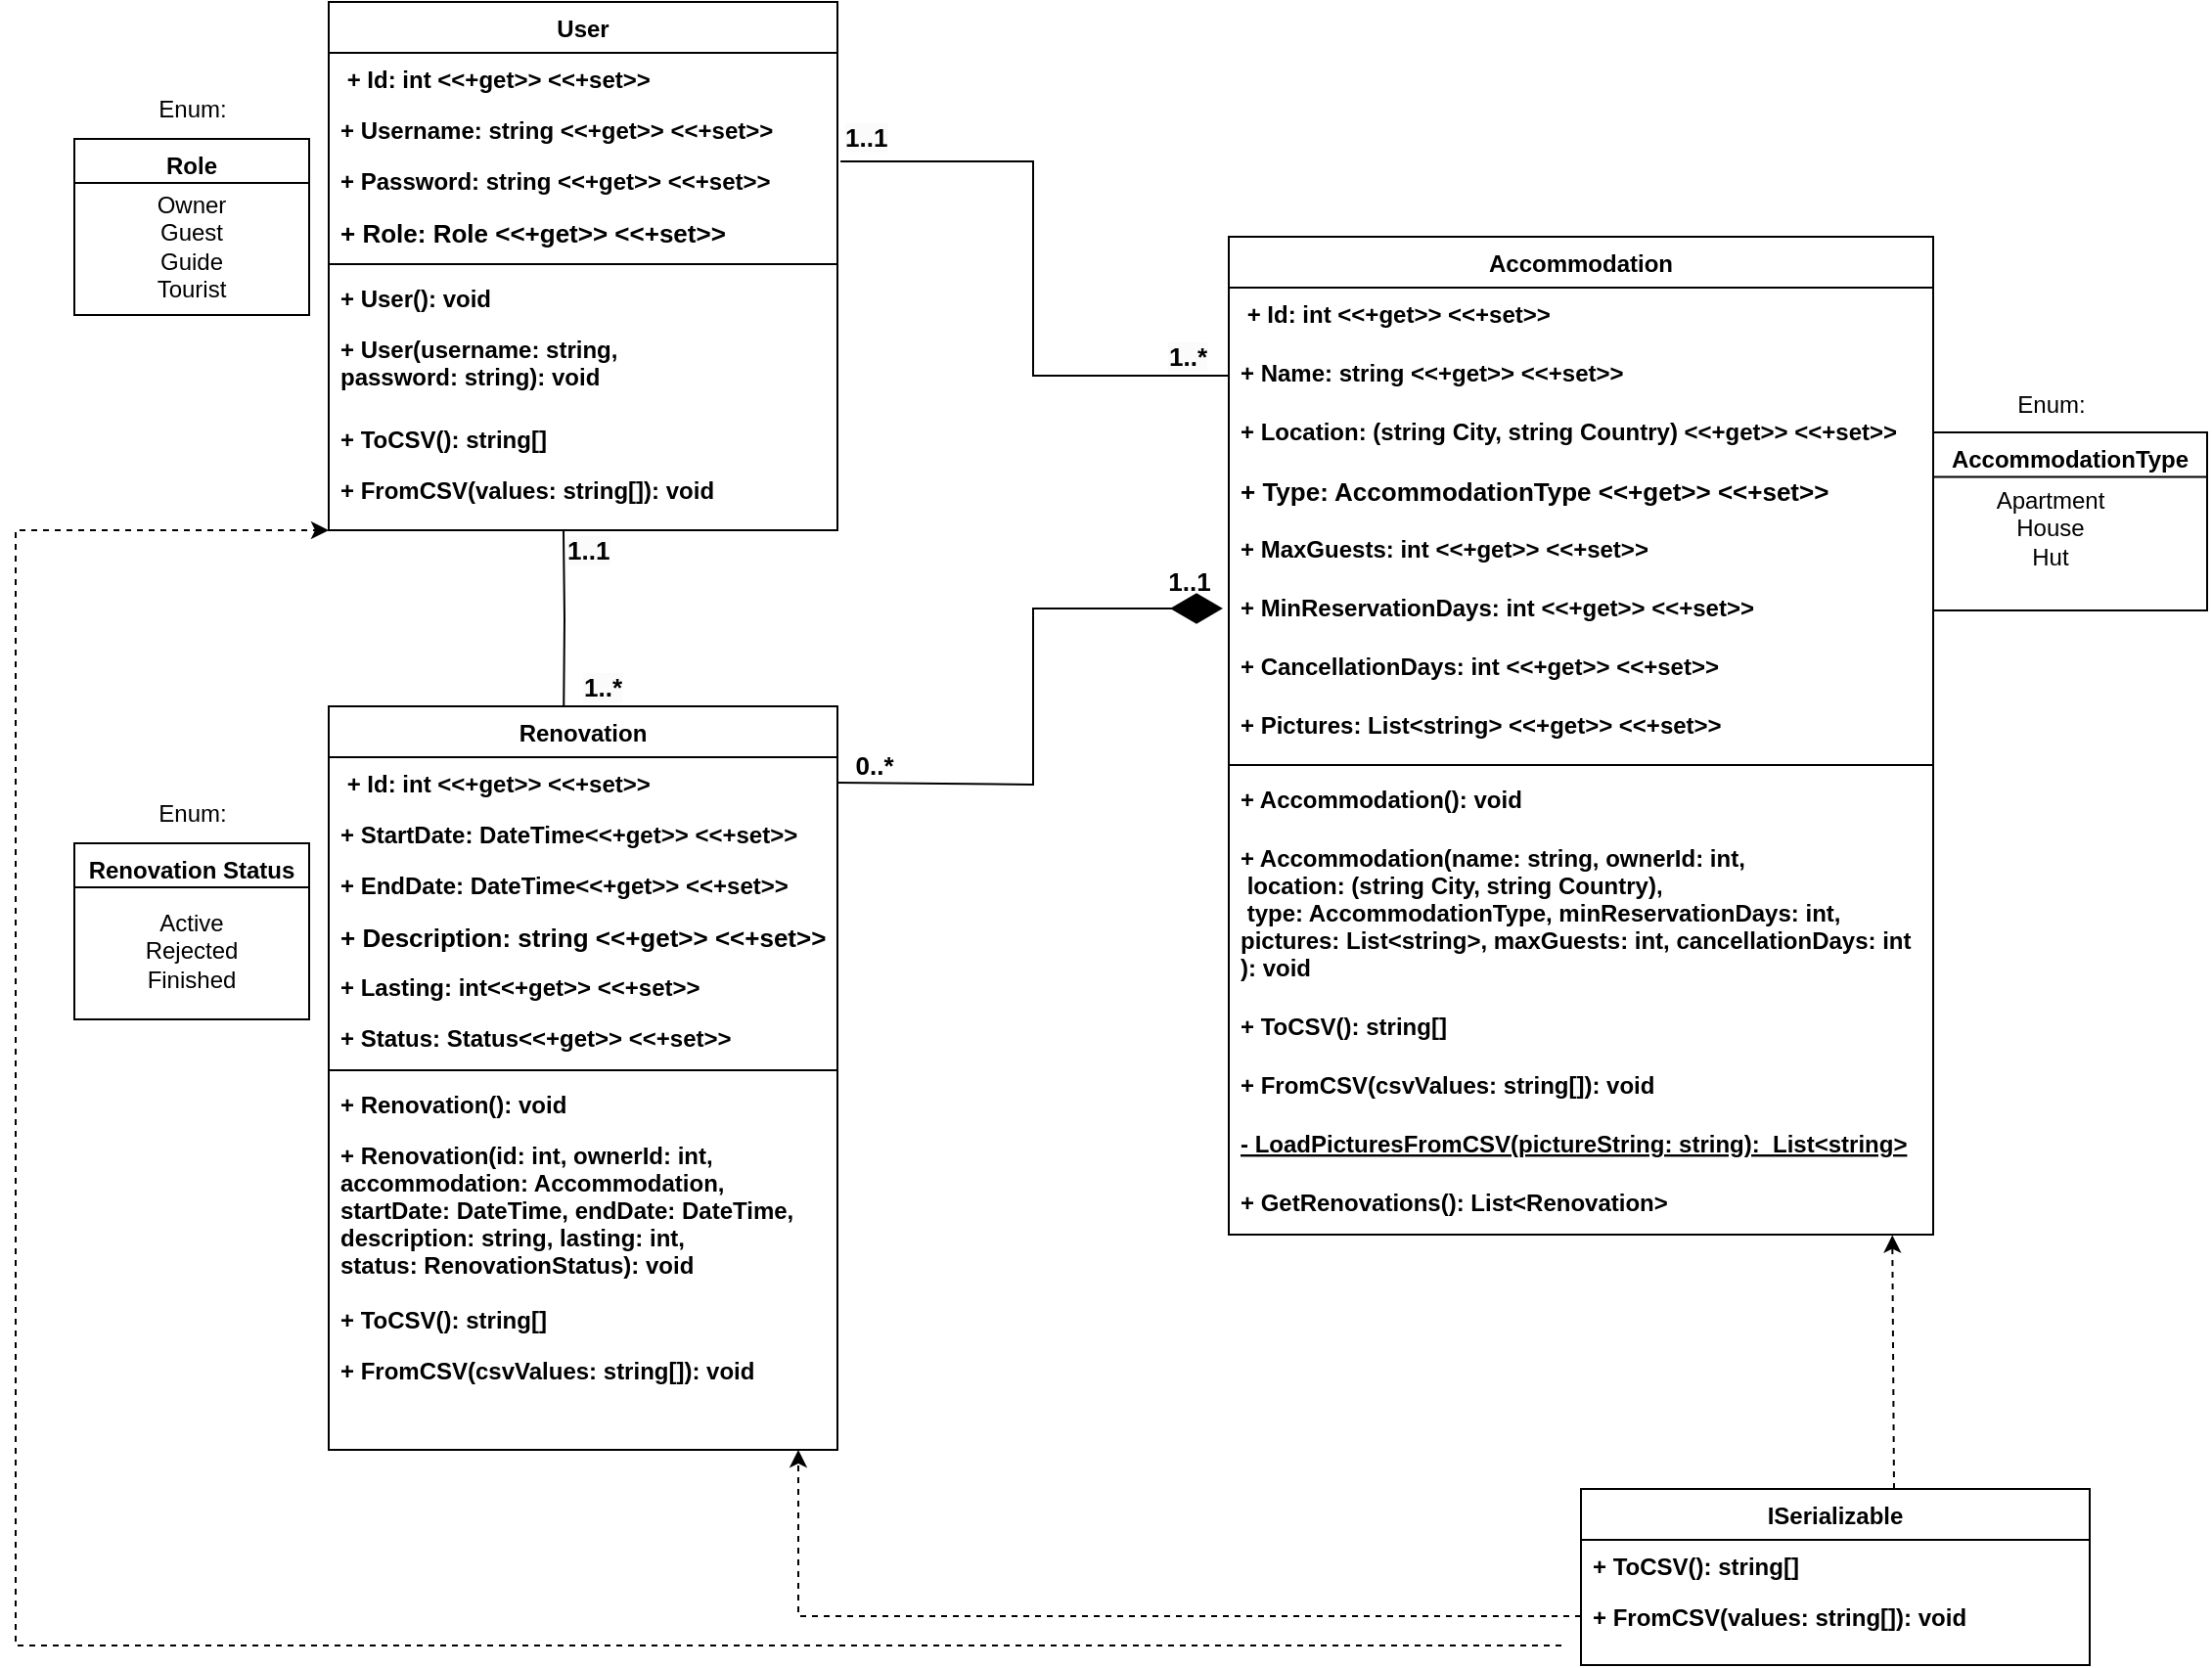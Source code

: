 <mxfile version="24.4.3" type="device">
  <diagram id="C5RBs43oDa-KdzZeNtuy" name="Page-1">
    <mxGraphModel dx="1899" dy="1755" grid="1" gridSize="10" guides="1" tooltips="1" connect="1" arrows="1" fold="1" page="1" pageScale="1" pageWidth="827" pageHeight="1169" math="0" shadow="0">
      <root>
        <mxCell id="WIyWlLk6GJQsqaUBKTNV-0" />
        <mxCell id="WIyWlLk6GJQsqaUBKTNV-1" parent="WIyWlLk6GJQsqaUBKTNV-0" />
        <mxCell id="2lrr0RWnBTzThKrsvwz9-69" value="Renovation" style="swimlane;fontStyle=1;align=center;verticalAlign=top;childLayout=stackLayout;horizontal=1;startSize=26;horizontalStack=0;resizeParent=1;resizeLast=0;collapsible=1;marginBottom=0;rounded=0;shadow=0;strokeWidth=1;" parent="WIyWlLk6GJQsqaUBKTNV-1" vertex="1">
          <mxGeometry x="120" y="-800" width="260" height="380" as="geometry">
            <mxRectangle x="120" y="-800" width="160" height="26" as="alternateBounds" />
          </mxGeometry>
        </mxCell>
        <mxCell id="2lrr0RWnBTzThKrsvwz9-70" value=" + Id: int &lt;&lt;+get&gt;&gt; &lt;&lt;+set&gt;&gt;" style="text;align=left;verticalAlign=top;spacingLeft=4;spacingRight=4;overflow=hidden;rotatable=0;points=[[0,0.5],[1,0.5]];portConstraint=eastwest;fontStyle=1" parent="2lrr0RWnBTzThKrsvwz9-69" vertex="1">
          <mxGeometry y="26" width="260" height="26" as="geometry" />
        </mxCell>
        <mxCell id="2lrr0RWnBTzThKrsvwz9-71" value="+ StartDate: DateTime&lt;&lt;+get&gt;&gt; &lt;&lt;+set&gt;&gt;" style="text;align=left;verticalAlign=top;spacingLeft=4;spacingRight=4;overflow=hidden;rotatable=0;points=[[0,0.5],[1,0.5]];portConstraint=eastwest;rounded=0;shadow=0;html=0;fontStyle=1" parent="2lrr0RWnBTzThKrsvwz9-69" vertex="1">
          <mxGeometry y="52" width="260" height="26" as="geometry" />
        </mxCell>
        <mxCell id="2lrr0RWnBTzThKrsvwz9-72" value="+ EndDate: DateTime&lt;&lt;+get&gt;&gt; &lt;&lt;+set&gt;&gt;" style="text;align=left;verticalAlign=top;spacingLeft=4;spacingRight=4;overflow=hidden;rotatable=0;points=[[0,0.5],[1,0.5]];portConstraint=eastwest;rounded=0;shadow=0;html=0;fontStyle=1" parent="2lrr0RWnBTzThKrsvwz9-69" vertex="1">
          <mxGeometry y="78" width="260" height="26" as="geometry" />
        </mxCell>
        <mxCell id="2lrr0RWnBTzThKrsvwz9-73" value="+ Description: string &lt;&lt;+get&gt;&gt; &lt;&lt;+set&gt;&gt;" style="text;align=left;verticalAlign=top;spacingLeft=4;spacingRight=4;overflow=hidden;rotatable=0;points=[[0,0.5],[1,0.5]];portConstraint=eastwest;rounded=0;shadow=0;html=0;fontSize=13;fontStyle=1" parent="2lrr0RWnBTzThKrsvwz9-69" vertex="1">
          <mxGeometry y="104" width="260" height="26" as="geometry" />
        </mxCell>
        <mxCell id="2lrr0RWnBTzThKrsvwz9-74" value="+ Lasting: int&lt;&lt;+get&gt;&gt; &lt;&lt;+set&gt;&gt;" style="text;align=left;verticalAlign=top;spacingLeft=4;spacingRight=4;overflow=hidden;rotatable=0;points=[[0,0.5],[1,0.5]];portConstraint=eastwest;rounded=0;shadow=0;html=0;fontStyle=1" parent="2lrr0RWnBTzThKrsvwz9-69" vertex="1">
          <mxGeometry y="130" width="260" height="26" as="geometry" />
        </mxCell>
        <mxCell id="2lrr0RWnBTzThKrsvwz9-77" value="+ Status: Status&lt;&lt;+get&gt;&gt; &lt;&lt;+set&gt;&gt;" style="text;align=left;verticalAlign=top;spacingLeft=4;spacingRight=4;overflow=hidden;rotatable=0;points=[[0,0.5],[1,0.5]];portConstraint=eastwest;fontStyle=1" parent="2lrr0RWnBTzThKrsvwz9-69" vertex="1">
          <mxGeometry y="156" width="260" height="26" as="geometry" />
        </mxCell>
        <mxCell id="2lrr0RWnBTzThKrsvwz9-75" value="" style="line;html=1;strokeWidth=1;align=left;verticalAlign=middle;spacingTop=-1;spacingLeft=3;spacingRight=3;rotatable=0;labelPosition=right;points=[];portConstraint=eastwest;fontStyle=1" parent="2lrr0RWnBTzThKrsvwz9-69" vertex="1">
          <mxGeometry y="182" width="260" height="8" as="geometry" />
        </mxCell>
        <mxCell id="2lrr0RWnBTzThKrsvwz9-76" value="+ Renovation(): void" style="text;align=left;verticalAlign=top;spacingLeft=4;spacingRight=4;overflow=hidden;rotatable=0;points=[[0,0.5],[1,0.5]];portConstraint=eastwest;fontStyle=1" parent="2lrr0RWnBTzThKrsvwz9-69" vertex="1">
          <mxGeometry y="190" width="260" height="26" as="geometry" />
        </mxCell>
        <mxCell id="2lrr0RWnBTzThKrsvwz9-82" value="+ Renovation(id: int, ownerId: int, &#xa;accommodation: Accommodation, &#xa;startDate: DateTime, endDate: DateTime,&#xa;description: string, lasting: int,&#xa;status: RenovationStatus): void" style="text;align=left;verticalAlign=top;spacingLeft=4;spacingRight=4;overflow=hidden;rotatable=0;points=[[0,0.5],[1,0.5]];portConstraint=eastwest;fontStyle=1" parent="2lrr0RWnBTzThKrsvwz9-69" vertex="1">
          <mxGeometry y="216" width="260" height="84" as="geometry" />
        </mxCell>
        <mxCell id="2lrr0RWnBTzThKrsvwz9-83" value="+ ToCSV(): string[]" style="text;align=left;verticalAlign=top;spacingLeft=4;spacingRight=4;overflow=hidden;rotatable=0;points=[[0,0.5],[1,0.5]];portConstraint=eastwest;fontStyle=1" parent="2lrr0RWnBTzThKrsvwz9-69" vertex="1">
          <mxGeometry y="300" width="260" height="26" as="geometry" />
        </mxCell>
        <mxCell id="2lrr0RWnBTzThKrsvwz9-84" value="+ FromCSV(csvValues: string[]): void" style="text;align=left;verticalAlign=top;spacingLeft=4;spacingRight=4;overflow=hidden;rotatable=0;points=[[0,0.5],[1,0.5]];portConstraint=eastwest;fontStyle=1" parent="2lrr0RWnBTzThKrsvwz9-69" vertex="1">
          <mxGeometry y="326" width="260" height="26" as="geometry" />
        </mxCell>
        <mxCell id="2lrr0RWnBTzThKrsvwz9-85" value="&lt;div&gt;&lt;b&gt;Renovation Status&lt;/b&gt;&lt;/div&gt;" style="rounded=0;whiteSpace=wrap;html=1;verticalAlign=top;fillColor=none;" parent="WIyWlLk6GJQsqaUBKTNV-1" vertex="1">
          <mxGeometry x="-10" y="-730" width="120" height="90" as="geometry" />
        </mxCell>
        <mxCell id="2lrr0RWnBTzThKrsvwz9-86" value="Active&lt;div&gt;Rejected&lt;/div&gt;&lt;div&gt;Finished&lt;/div&gt;" style="text;html=1;align=center;verticalAlign=middle;whiteSpace=wrap;rounded=0;" parent="WIyWlLk6GJQsqaUBKTNV-1" vertex="1">
          <mxGeometry x="20" y="-690" width="60" height="30" as="geometry" />
        </mxCell>
        <mxCell id="2lrr0RWnBTzThKrsvwz9-87" value="" style="endArrow=none;html=1;rounded=0;entryX=1;entryY=0.25;entryDx=0;entryDy=0;exitX=0;exitY=0.25;exitDx=0;exitDy=0;" parent="WIyWlLk6GJQsqaUBKTNV-1" source="2lrr0RWnBTzThKrsvwz9-85" target="2lrr0RWnBTzThKrsvwz9-85" edge="1">
          <mxGeometry width="50" height="50" relative="1" as="geometry">
            <mxPoint x="-10" y="-700" as="sourcePoint" />
            <mxPoint x="40" y="-750" as="targetPoint" />
          </mxGeometry>
        </mxCell>
        <mxCell id="2lrr0RWnBTzThKrsvwz9-88" value="Enum:" style="text;html=1;align=center;verticalAlign=middle;resizable=0;points=[];autosize=1;strokeColor=none;fillColor=none;" parent="WIyWlLk6GJQsqaUBKTNV-1" vertex="1">
          <mxGeometry x="20" y="-760" width="60" height="30" as="geometry" />
        </mxCell>
        <mxCell id="2lrr0RWnBTzThKrsvwz9-91" value="User" style="swimlane;fontStyle=1;align=center;verticalAlign=top;childLayout=stackLayout;horizontal=1;startSize=26;horizontalStack=0;resizeParent=1;resizeLast=0;collapsible=1;marginBottom=0;rounded=0;shadow=0;strokeWidth=1;" parent="WIyWlLk6GJQsqaUBKTNV-1" vertex="1">
          <mxGeometry x="120" y="-1160" width="260" height="270" as="geometry">
            <mxRectangle x="550" y="140" width="160" height="26" as="alternateBounds" />
          </mxGeometry>
        </mxCell>
        <mxCell id="2lrr0RWnBTzThKrsvwz9-92" value=" + Id: int &lt;&lt;+get&gt;&gt; &lt;&lt;+set&gt;&gt;" style="text;align=left;verticalAlign=top;spacingLeft=4;spacingRight=4;overflow=hidden;rotatable=0;points=[[0,0.5],[1,0.5]];portConstraint=eastwest;fontStyle=1" parent="2lrr0RWnBTzThKrsvwz9-91" vertex="1">
          <mxGeometry y="26" width="260" height="26" as="geometry" />
        </mxCell>
        <mxCell id="2lrr0RWnBTzThKrsvwz9-93" value="+ Username: string &lt;&lt;+get&gt;&gt; &lt;&lt;+set&gt;&gt;" style="text;align=left;verticalAlign=top;spacingLeft=4;spacingRight=4;overflow=hidden;rotatable=0;points=[[0,0.5],[1,0.5]];portConstraint=eastwest;rounded=0;shadow=0;html=0;fontStyle=1" parent="2lrr0RWnBTzThKrsvwz9-91" vertex="1">
          <mxGeometry y="52" width="260" height="26" as="geometry" />
        </mxCell>
        <mxCell id="2lrr0RWnBTzThKrsvwz9-94" value="+ Password: string &lt;&lt;+get&gt;&gt; &lt;&lt;+set&gt;&gt;" style="text;align=left;verticalAlign=top;spacingLeft=4;spacingRight=4;overflow=hidden;rotatable=0;points=[[0,0.5],[1,0.5]];portConstraint=eastwest;rounded=0;shadow=0;html=0;fontStyle=1" parent="2lrr0RWnBTzThKrsvwz9-91" vertex="1">
          <mxGeometry y="78" width="260" height="26" as="geometry" />
        </mxCell>
        <mxCell id="2lrr0RWnBTzThKrsvwz9-95" value="+ Role: Role &lt;&lt;+get&gt;&gt; &lt;&lt;+set&gt;&gt;" style="text;align=left;verticalAlign=top;spacingLeft=4;spacingRight=4;overflow=hidden;rotatable=0;points=[[0,0.5],[1,0.5]];portConstraint=eastwest;rounded=0;shadow=0;html=0;fontSize=13;fontStyle=1" parent="2lrr0RWnBTzThKrsvwz9-91" vertex="1">
          <mxGeometry y="104" width="260" height="26" as="geometry" />
        </mxCell>
        <mxCell id="2lrr0RWnBTzThKrsvwz9-98" value="" style="line;html=1;strokeWidth=1;align=left;verticalAlign=middle;spacingTop=-1;spacingLeft=3;spacingRight=3;rotatable=0;labelPosition=right;points=[];portConstraint=eastwest;fontStyle=1" parent="2lrr0RWnBTzThKrsvwz9-91" vertex="1">
          <mxGeometry y="130" width="260" height="8" as="geometry" />
        </mxCell>
        <mxCell id="2lrr0RWnBTzThKrsvwz9-99" value="+ User(): void" style="text;align=left;verticalAlign=top;spacingLeft=4;spacingRight=4;overflow=hidden;rotatable=0;points=[[0,0.5],[1,0.5]];portConstraint=eastwest;fontStyle=1" parent="2lrr0RWnBTzThKrsvwz9-91" vertex="1">
          <mxGeometry y="138" width="260" height="26" as="geometry" />
        </mxCell>
        <mxCell id="2lrr0RWnBTzThKrsvwz9-100" value="+ User(username: string,&#xa; password: string): void" style="text;align=left;verticalAlign=top;spacingLeft=4;spacingRight=4;overflow=hidden;rotatable=0;points=[[0,0.5],[1,0.5]];portConstraint=eastwest;fontStyle=1" parent="2lrr0RWnBTzThKrsvwz9-91" vertex="1">
          <mxGeometry y="164" width="260" height="46" as="geometry" />
        </mxCell>
        <mxCell id="2lrr0RWnBTzThKrsvwz9-101" value="+ ToCSV(): string[]" style="text;align=left;verticalAlign=top;spacingLeft=4;spacingRight=4;overflow=hidden;rotatable=0;points=[[0,0.5],[1,0.5]];portConstraint=eastwest;fontStyle=1" parent="2lrr0RWnBTzThKrsvwz9-91" vertex="1">
          <mxGeometry y="210" width="260" height="26" as="geometry" />
        </mxCell>
        <mxCell id="2lrr0RWnBTzThKrsvwz9-102" value="+ FromCSV(values: string[]): void" style="text;align=left;verticalAlign=top;spacingLeft=4;spacingRight=4;overflow=hidden;rotatable=0;points=[[0,0.5],[1,0.5]];portConstraint=eastwest;fontStyle=1" parent="2lrr0RWnBTzThKrsvwz9-91" vertex="1">
          <mxGeometry y="236" width="260" height="26" as="geometry" />
        </mxCell>
        <mxCell id="2lrr0RWnBTzThKrsvwz9-103" value="&lt;b&gt;Role&lt;/b&gt;&lt;br&gt;&lt;div&gt;&lt;b&gt;&lt;br&gt;&lt;/b&gt;&lt;/div&gt;" style="rounded=0;whiteSpace=wrap;html=1;verticalAlign=top;fillColor=none;" parent="WIyWlLk6GJQsqaUBKTNV-1" vertex="1">
          <mxGeometry x="-10" y="-1090" width="120" height="90" as="geometry" />
        </mxCell>
        <mxCell id="2lrr0RWnBTzThKrsvwz9-104" value="Owner&lt;br&gt;Guest&lt;br&gt;Guide&lt;br&gt;Tourist" style="text;html=1;align=center;verticalAlign=middle;whiteSpace=wrap;rounded=0;" parent="WIyWlLk6GJQsqaUBKTNV-1" vertex="1">
          <mxGeometry x="20" y="-1050" width="60" height="30" as="geometry" />
        </mxCell>
        <mxCell id="2lrr0RWnBTzThKrsvwz9-105" value="" style="endArrow=none;html=1;rounded=0;entryX=1;entryY=0.25;entryDx=0;entryDy=0;exitX=0;exitY=0.25;exitDx=0;exitDy=0;" parent="WIyWlLk6GJQsqaUBKTNV-1" source="2lrr0RWnBTzThKrsvwz9-103" target="2lrr0RWnBTzThKrsvwz9-103" edge="1">
          <mxGeometry width="50" height="50" relative="1" as="geometry">
            <mxPoint x="-10" y="-1060" as="sourcePoint" />
            <mxPoint x="40" y="-1110" as="targetPoint" />
          </mxGeometry>
        </mxCell>
        <mxCell id="2lrr0RWnBTzThKrsvwz9-106" value="Enum:" style="text;html=1;align=center;verticalAlign=middle;resizable=0;points=[];autosize=1;strokeColor=none;fillColor=none;" parent="WIyWlLk6GJQsqaUBKTNV-1" vertex="1">
          <mxGeometry x="20" y="-1120" width="60" height="30" as="geometry" />
        </mxCell>
        <mxCell id="2lrr0RWnBTzThKrsvwz9-107" value="Accommodation" style="swimlane;fontStyle=1;align=center;verticalAlign=top;childLayout=stackLayout;horizontal=1;startSize=26;horizontalStack=0;resizeParent=1;resizeLast=0;collapsible=1;marginBottom=0;rounded=0;shadow=0;strokeWidth=1;" parent="WIyWlLk6GJQsqaUBKTNV-1" vertex="1">
          <mxGeometry x="580" y="-1040" width="360" height="510" as="geometry">
            <mxRectangle x="550" y="140" width="160" height="26" as="alternateBounds" />
          </mxGeometry>
        </mxCell>
        <mxCell id="2lrr0RWnBTzThKrsvwz9-108" value=" + Id: int &lt;&lt;+get&gt;&gt; &lt;&lt;+set&gt;&gt;" style="text;align=left;verticalAlign=top;spacingLeft=4;spacingRight=4;overflow=hidden;rotatable=0;points=[[0,0.5],[1,0.5]];portConstraint=eastwest;fontStyle=1" parent="2lrr0RWnBTzThKrsvwz9-107" vertex="1">
          <mxGeometry y="26" width="360" height="30" as="geometry" />
        </mxCell>
        <mxCell id="2lrr0RWnBTzThKrsvwz9-109" value="+ Name: string &lt;&lt;+get&gt;&gt; &lt;&lt;+set&gt;&gt;" style="text;align=left;verticalAlign=top;spacingLeft=4;spacingRight=4;overflow=hidden;rotatable=0;points=[[0,0.5],[1,0.5]];portConstraint=eastwest;rounded=0;shadow=0;html=0;fontStyle=1" parent="2lrr0RWnBTzThKrsvwz9-107" vertex="1">
          <mxGeometry y="56" width="360" height="30" as="geometry" />
        </mxCell>
        <mxCell id="2lrr0RWnBTzThKrsvwz9-110" value="+ Location: (string City, string Country) &lt;&lt;+get&gt;&gt; &lt;&lt;+set&gt;&gt;" style="text;align=left;verticalAlign=top;spacingLeft=4;spacingRight=4;overflow=hidden;rotatable=0;points=[[0,0.5],[1,0.5]];portConstraint=eastwest;rounded=0;shadow=0;html=0;fontStyle=1" parent="2lrr0RWnBTzThKrsvwz9-107" vertex="1">
          <mxGeometry y="86" width="360" height="30" as="geometry" />
        </mxCell>
        <mxCell id="2lrr0RWnBTzThKrsvwz9-111" value="+ Type: AccommodationType &lt;&lt;+get&gt;&gt; &lt;&lt;+set&gt;&gt;" style="text;align=left;verticalAlign=top;spacingLeft=4;spacingRight=4;overflow=hidden;rotatable=0;points=[[0,0.5],[1,0.5]];portConstraint=eastwest;rounded=0;shadow=0;html=0;fontSize=13;fontStyle=1" parent="2lrr0RWnBTzThKrsvwz9-107" vertex="1">
          <mxGeometry y="116" width="360" height="30" as="geometry" />
        </mxCell>
        <mxCell id="2lrr0RWnBTzThKrsvwz9-113" value="+ MaxGuests: int &lt;&lt;+get&gt;&gt; &lt;&lt;+set&gt;&gt;" style="text;align=left;verticalAlign=top;spacingLeft=4;spacingRight=4;overflow=hidden;rotatable=0;points=[[0,0.5],[1,0.5]];portConstraint=eastwest;fontStyle=1" parent="2lrr0RWnBTzThKrsvwz9-107" vertex="1">
          <mxGeometry y="146" width="360" height="30" as="geometry" />
        </mxCell>
        <mxCell id="2lrr0RWnBTzThKrsvwz9-114" value="+ MinReservationDays: int &lt;&lt;+get&gt;&gt; &lt;&lt;+set&gt;&gt;" style="text;align=left;verticalAlign=top;spacingLeft=4;spacingRight=4;overflow=hidden;rotatable=0;points=[[0,0.5],[1,0.5]];portConstraint=eastwest;fontStyle=1" parent="2lrr0RWnBTzThKrsvwz9-107" vertex="1">
          <mxGeometry y="176" width="360" height="30" as="geometry" />
        </mxCell>
        <mxCell id="2lrr0RWnBTzThKrsvwz9-115" value="+ CancellationDays: int &lt;&lt;+get&gt;&gt; &lt;&lt;+set&gt;&gt;" style="text;align=left;verticalAlign=top;spacingLeft=4;spacingRight=4;overflow=hidden;rotatable=0;points=[[0,0.5],[1,0.5]];portConstraint=eastwest;fontStyle=1" parent="2lrr0RWnBTzThKrsvwz9-107" vertex="1">
          <mxGeometry y="206" width="360" height="30" as="geometry" />
        </mxCell>
        <mxCell id="2lrr0RWnBTzThKrsvwz9-116" value="+ Pictures: List&lt;string&gt; &lt;&lt;+get&gt;&gt; &lt;&lt;+set&gt;&gt;" style="text;align=left;verticalAlign=top;spacingLeft=4;spacingRight=4;overflow=hidden;rotatable=0;points=[[0,0.5],[1,0.5]];portConstraint=eastwest;fontStyle=1" parent="2lrr0RWnBTzThKrsvwz9-107" vertex="1">
          <mxGeometry y="236" width="360" height="30" as="geometry" />
        </mxCell>
        <mxCell id="2lrr0RWnBTzThKrsvwz9-112" value="" style="line;html=1;strokeWidth=1;align=left;verticalAlign=middle;spacingTop=-1;spacingLeft=3;spacingRight=3;rotatable=0;labelPosition=right;points=[];portConstraint=eastwest;fontStyle=1" parent="2lrr0RWnBTzThKrsvwz9-107" vertex="1">
          <mxGeometry y="266" width="360" height="8" as="geometry" />
        </mxCell>
        <mxCell id="2lrr0RWnBTzThKrsvwz9-131" value="+ Accommodation(): void" style="text;align=left;verticalAlign=top;spacingLeft=4;spacingRight=4;overflow=hidden;rotatable=0;points=[[0,0.5],[1,0.5]];portConstraint=eastwest;fontStyle=1" parent="2lrr0RWnBTzThKrsvwz9-107" vertex="1">
          <mxGeometry y="274" width="360" height="30" as="geometry" />
        </mxCell>
        <mxCell id="2lrr0RWnBTzThKrsvwz9-132" value="+ Accommodation(name: string, ownerId: int,&#xa; location: (string City, string Country),&#xa; type: AccommodationType, minReservationDays: int,&#xa;pictures: List&lt;string&gt;, maxGuests: int, cancellationDays: int&#xa;): void" style="text;align=left;verticalAlign=top;spacingLeft=4;spacingRight=4;overflow=hidden;rotatable=0;points=[[0,0.5],[1,0.5]];portConstraint=eastwest;fontStyle=1" parent="2lrr0RWnBTzThKrsvwz9-107" vertex="1">
          <mxGeometry y="304" width="360" height="86" as="geometry" />
        </mxCell>
        <mxCell id="2lrr0RWnBTzThKrsvwz9-133" value="+ ToCSV(): string[]" style="text;align=left;verticalAlign=top;spacingLeft=4;spacingRight=4;overflow=hidden;rotatable=0;points=[[0,0.5],[1,0.5]];portConstraint=eastwest;fontStyle=1" parent="2lrr0RWnBTzThKrsvwz9-107" vertex="1">
          <mxGeometry y="390" width="360" height="30" as="geometry" />
        </mxCell>
        <mxCell id="2lrr0RWnBTzThKrsvwz9-135" value="+ FromCSV(csvValues: string[]): void" style="text;align=left;verticalAlign=top;spacingLeft=4;spacingRight=4;overflow=hidden;rotatable=0;points=[[0,0.5],[1,0.5]];portConstraint=eastwest;fontStyle=1" parent="2lrr0RWnBTzThKrsvwz9-107" vertex="1">
          <mxGeometry y="420" width="360" height="30" as="geometry" />
        </mxCell>
        <mxCell id="2lrr0RWnBTzThKrsvwz9-134" value="- LoadPicturesFromCSV(pictureString: string):  List&lt;string&gt;" style="text;align=left;verticalAlign=top;spacingLeft=4;spacingRight=4;overflow=hidden;rotatable=0;points=[[0,0.5],[1,0.5]];portConstraint=eastwest;fontStyle=5" parent="2lrr0RWnBTzThKrsvwz9-107" vertex="1">
          <mxGeometry y="450" width="360" height="30" as="geometry" />
        </mxCell>
        <mxCell id="obIrR3QDm4mkT9K1dhet-1" value="+ GetRenovations(): List&lt;Renovation&gt;" style="text;align=left;verticalAlign=top;spacingLeft=4;spacingRight=4;overflow=hidden;rotatable=0;points=[[0,0.5],[1,0.5]];portConstraint=eastwest;fontStyle=1" parent="2lrr0RWnBTzThKrsvwz9-107" vertex="1">
          <mxGeometry y="480" width="360" height="30" as="geometry" />
        </mxCell>
        <mxCell id="2lrr0RWnBTzThKrsvwz9-117" value="&lt;div&gt;&lt;b&gt;AccommodationType&lt;/b&gt;&lt;br&gt;&lt;/div&gt;" style="rounded=0;whiteSpace=wrap;html=1;verticalAlign=top;fillColor=none;" parent="WIyWlLk6GJQsqaUBKTNV-1" vertex="1">
          <mxGeometry x="940" y="-940" width="140" height="91" as="geometry" />
        </mxCell>
        <mxCell id="2lrr0RWnBTzThKrsvwz9-118" value="Apartment&lt;div&gt;House&lt;/div&gt;&lt;div&gt;Hut&lt;/div&gt;&lt;div&gt;&lt;br&gt;&lt;/div&gt;" style="text;html=1;align=center;verticalAlign=middle;whiteSpace=wrap;rounded=0;" parent="WIyWlLk6GJQsqaUBKTNV-1" vertex="1">
          <mxGeometry x="970" y="-899" width="60" height="30" as="geometry" />
        </mxCell>
        <mxCell id="2lrr0RWnBTzThKrsvwz9-119" value="" style="endArrow=none;html=1;rounded=0;entryX=1;entryY=0.25;entryDx=0;entryDy=0;exitX=0;exitY=0.25;exitDx=0;exitDy=0;" parent="WIyWlLk6GJQsqaUBKTNV-1" source="2lrr0RWnBTzThKrsvwz9-117" target="2lrr0RWnBTzThKrsvwz9-117" edge="1">
          <mxGeometry width="50" height="50" relative="1" as="geometry">
            <mxPoint x="940" y="-909" as="sourcePoint" />
            <mxPoint x="990" y="-959" as="targetPoint" />
          </mxGeometry>
        </mxCell>
        <mxCell id="2lrr0RWnBTzThKrsvwz9-120" value="Enum:" style="text;html=1;align=center;verticalAlign=middle;resizable=0;points=[];autosize=1;strokeColor=none;fillColor=none;" parent="WIyWlLk6GJQsqaUBKTNV-1" vertex="1">
          <mxGeometry x="970" y="-969" width="60" height="30" as="geometry" />
        </mxCell>
        <mxCell id="2lrr0RWnBTzThKrsvwz9-151" value="ISerializable" style="swimlane;fontStyle=1;align=center;verticalAlign=top;childLayout=stackLayout;horizontal=1;startSize=26;horizontalStack=0;resizeParent=1;resizeLast=0;collapsible=1;marginBottom=0;rounded=0;shadow=0;strokeWidth=1;" parent="WIyWlLk6GJQsqaUBKTNV-1" vertex="1">
          <mxGeometry x="760" y="-400" width="260" height="90" as="geometry">
            <mxRectangle x="550" y="140" width="160" height="26" as="alternateBounds" />
          </mxGeometry>
        </mxCell>
        <mxCell id="2lrr0RWnBTzThKrsvwz9-164" value="+ ToCSV(): string[]" style="text;align=left;verticalAlign=top;spacingLeft=4;spacingRight=4;overflow=hidden;rotatable=0;points=[[0,0.5],[1,0.5]];portConstraint=eastwest;fontStyle=1" parent="2lrr0RWnBTzThKrsvwz9-151" vertex="1">
          <mxGeometry y="26" width="260" height="26" as="geometry" />
        </mxCell>
        <mxCell id="2lrr0RWnBTzThKrsvwz9-165" value="+ FromCSV(values: string[]): void" style="text;align=left;verticalAlign=top;spacingLeft=4;spacingRight=4;overflow=hidden;rotatable=0;points=[[0,0.5],[1,0.5]];portConstraint=eastwest;fontStyle=1" parent="2lrr0RWnBTzThKrsvwz9-151" vertex="1">
          <mxGeometry y="52" width="260" height="26" as="geometry" />
        </mxCell>
        <mxCell id="2lrr0RWnBTzThKrsvwz9-167" value="" style="endArrow=classic;html=1;rounded=0;dashed=1;entryX=0;entryY=1;entryDx=0;entryDy=0;" parent="WIyWlLk6GJQsqaUBKTNV-1" target="2lrr0RWnBTzThKrsvwz9-91" edge="1">
          <mxGeometry width="50" height="50" relative="1" as="geometry">
            <mxPoint x="750" y="-320" as="sourcePoint" />
            <mxPoint x="-80" y="-320" as="targetPoint" />
            <Array as="points">
              <mxPoint x="510" y="-320" />
              <mxPoint x="-40" y="-320" />
              <mxPoint x="-40" y="-890" />
            </Array>
          </mxGeometry>
        </mxCell>
        <mxCell id="2lrr0RWnBTzThKrsvwz9-168" value="" style="endArrow=classic;html=1;rounded=0;exitX=0;exitY=0.5;exitDx=0;exitDy=0;dashed=1;" parent="WIyWlLk6GJQsqaUBKTNV-1" source="2lrr0RWnBTzThKrsvwz9-165" edge="1">
          <mxGeometry width="50" height="50" relative="1" as="geometry">
            <mxPoint x="300" y="-470" as="sourcePoint" />
            <mxPoint x="360" y="-420" as="targetPoint" />
            <Array as="points">
              <mxPoint x="360" y="-335" />
            </Array>
          </mxGeometry>
        </mxCell>
        <mxCell id="2lrr0RWnBTzThKrsvwz9-170" value="" style="endArrow=classic;html=1;rounded=0;dashed=1;entryX=0.942;entryY=1.009;entryDx=0;entryDy=0;entryPerimeter=0;" parent="WIyWlLk6GJQsqaUBKTNV-1" edge="1" target="obIrR3QDm4mkT9K1dhet-1">
          <mxGeometry width="50" height="50" relative="1" as="geometry">
            <mxPoint x="920" y="-400" as="sourcePoint" />
            <mxPoint x="920" y="-520" as="targetPoint" />
          </mxGeometry>
        </mxCell>
        <mxCell id="2lrr0RWnBTzThKrsvwz9-173" value="" style="endArrow=diamondThin;endFill=1;endSize=24;html=1;rounded=0;exitX=1;exitY=0.5;exitDx=0;exitDy=0;" parent="WIyWlLk6GJQsqaUBKTNV-1" source="2lrr0RWnBTzThKrsvwz9-70" edge="1">
          <mxGeometry width="160" relative="1" as="geometry">
            <mxPoint x="558.92" y="-859.74" as="sourcePoint" />
            <mxPoint x="577" y="-850" as="targetPoint" />
            <Array as="points">
              <mxPoint x="480" y="-760" />
              <mxPoint x="480" y="-850" />
            </Array>
          </mxGeometry>
        </mxCell>
        <mxCell id="2lrr0RWnBTzThKrsvwz9-174" value="1..1" style="text;html=1;align=center;verticalAlign=middle;whiteSpace=wrap;rounded=0;fontStyle=1;fontSize=13;" parent="WIyWlLk6GJQsqaUBKTNV-1" vertex="1">
          <mxGeometry x="540" y="-879" width="40" height="30" as="geometry" />
        </mxCell>
        <mxCell id="2lrr0RWnBTzThKrsvwz9-176" value="0..*" style="text;html=1;align=center;verticalAlign=middle;whiteSpace=wrap;rounded=0;fontStyle=1;fontSize=13;" parent="WIyWlLk6GJQsqaUBKTNV-1" vertex="1">
          <mxGeometry x="384" y="-780" width="30" height="20" as="geometry" />
        </mxCell>
        <mxCell id="2lrr0RWnBTzThKrsvwz9-181" value="" style="endArrow=none;html=1;edgeStyle=orthogonalEdgeStyle;rounded=0;entryX=0.462;entryY=0;entryDx=0;entryDy=0;entryPerimeter=0;" parent="WIyWlLk6GJQsqaUBKTNV-1" target="2lrr0RWnBTzThKrsvwz9-69" edge="1">
          <mxGeometry relative="1" as="geometry">
            <mxPoint x="240" y="-890" as="sourcePoint" />
            <mxPoint x="350" y="-840" as="targetPoint" />
          </mxGeometry>
        </mxCell>
        <mxCell id="2lrr0RWnBTzThKrsvwz9-182" value="&lt;span style=&quot;font-size: 13px; font-weight: 700; text-align: center; text-wrap: wrap; background-color: rgb(251, 251, 251);&quot;&gt;1..1&lt;/span&gt;" style="edgeLabel;resizable=0;html=1;align=left;verticalAlign=bottom;" parent="2lrr0RWnBTzThKrsvwz9-181" connectable="0" vertex="1">
          <mxGeometry x="-1" relative="1" as="geometry">
            <mxPoint y="20" as="offset" />
          </mxGeometry>
        </mxCell>
        <mxCell id="2lrr0RWnBTzThKrsvwz9-183" value="&lt;span style=&quot;font-size: 13px; font-weight: 700; text-align: center; text-wrap: wrap; background-color: rgb(251, 251, 251);&quot;&gt;1..*&lt;/span&gt;" style="edgeLabel;resizable=0;html=1;align=right;verticalAlign=bottom;" parent="2lrr0RWnBTzThKrsvwz9-181" connectable="0" vertex="1">
          <mxGeometry x="1" relative="1" as="geometry">
            <mxPoint x="30" as="offset" />
          </mxGeometry>
        </mxCell>
        <mxCell id="2lrr0RWnBTzThKrsvwz9-184" value="" style="endArrow=none;html=1;edgeStyle=orthogonalEdgeStyle;rounded=0;entryX=0;entryY=0.5;entryDx=0;entryDy=0;exitX=1.006;exitY=0.136;exitDx=0;exitDy=0;exitPerimeter=0;" parent="WIyWlLk6GJQsqaUBKTNV-1" source="2lrr0RWnBTzThKrsvwz9-94" target="2lrr0RWnBTzThKrsvwz9-109" edge="1">
          <mxGeometry relative="1" as="geometry">
            <mxPoint x="430" y="-990" as="sourcePoint" />
            <mxPoint x="430" y="-900" as="targetPoint" />
          </mxGeometry>
        </mxCell>
        <mxCell id="2lrr0RWnBTzThKrsvwz9-185" value="&lt;span style=&quot;font-size: 13px; font-weight: 700; text-align: center; text-wrap: wrap; background-color: rgb(251, 251, 251);&quot;&gt;1..1&lt;/span&gt;" style="edgeLabel;resizable=0;html=1;align=left;verticalAlign=bottom;" parent="2lrr0RWnBTzThKrsvwz9-184" connectable="0" vertex="1">
          <mxGeometry x="-1" relative="1" as="geometry">
            <mxPoint y="-2" as="offset" />
          </mxGeometry>
        </mxCell>
        <mxCell id="2lrr0RWnBTzThKrsvwz9-186" value="&lt;span style=&quot;font-size: 13px; font-weight: 700; text-align: center; text-wrap: wrap; background-color: rgb(251, 251, 251);&quot;&gt;1..*&lt;/span&gt;" style="edgeLabel;resizable=0;html=1;align=right;verticalAlign=bottom;" parent="2lrr0RWnBTzThKrsvwz9-184" connectable="0" vertex="1">
          <mxGeometry x="1" relative="1" as="geometry">
            <mxPoint x="-11" as="offset" />
          </mxGeometry>
        </mxCell>
      </root>
    </mxGraphModel>
  </diagram>
</mxfile>
